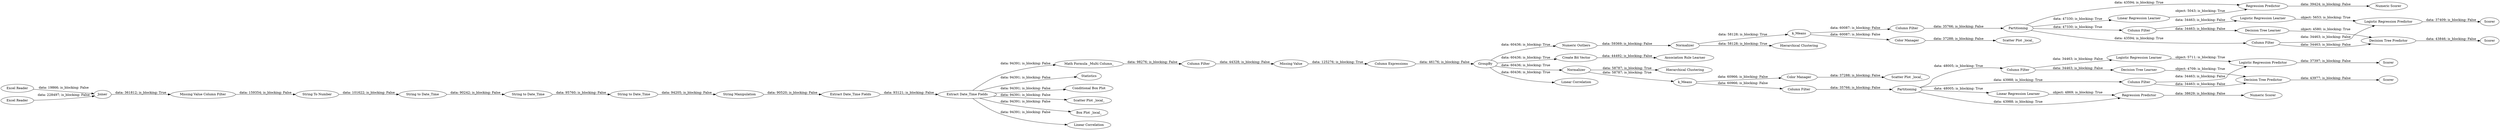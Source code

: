 digraph {
	"3838004027361401035_59" [label="Linear Regression Learner"]
	"3838004027361401035_28" [label="Math Formula _Multi Column_"]
	"3838004027361401035_2" [label="String To Number"]
	"3838004027361401035_3" [label="String to Date_Time"]
	"3838004027361401035_39" [label="Scatter Plot _local_"]
	"3838004027361401035_10" [label=Statistics]
	"3838004027361401035_45" [label="Hierarchical Clustering"]
	"3838004027361401035_49" [label=Partitioning]
	"3838004027361401035_52" [label="Numeric Scorer"]
	"3838004027361401035_68" [label=Scorer]
	"3838004027361401035_29" [label=GroupBy]
	"3838004027361401035_51" [label="Regression Predictor"]
	"3838004027361401035_36" [label="Numeric Outliers"]
	"3838004027361401035_16" [label=k_Means]
	"3838004027361401035_69" [label="Decision Tree Learner"]
	"3838004027361401035_46" [label="Association Rule Learner"]
	"3838004027361401035_60" [label="Decision Tree Learner"]
	"3838004027361401035_48" [label="Create Bit Vector"]
	"3838004027361401035_4" [label="Excel Reader"]
	"3838004027361401035_32" [label="Missing Value"]
	"3838004027361401035_61" [label="Column Filter"]
	"3838004027361401035_58" [label=Partitioning]
	"3838004027361401035_73" [label="Logistic Regression Learner"]
	"3838004027361401035_25" [label="Conditional Box Plot"]
	"3838004027361401035_57" [label="Numeric Scorer"]
	"3838004027361401035_71" [label="Logistic Regression Predictor"]
	"3838004027361401035_70" [label="Logistic Regression Learner"]
	"3838004027361401035_11" [label="Extract Date_Time Fields"]
	"3838004027361401035_1" [label="Excel Reader"]
	"3838004027361401035_43" [label=k_Means]
	"3838004027361401035_41" [label=Normalizer]
	"3838004027361401035_66" [label="Decision Tree Predictor"]
	"3838004027361401035_62" [label="Column Filter"]
	"3838004027361401035_24" [label="Scatter Plot _local_"]
	"3838004027361401035_63" [label="Decision Tree Predictor"]
	"3838004027361401035_15" [label="Hierarchical Clustering"]
	"3838004027361401035_44" [label="Scatter Plot _local_"]
	"3838004027361401035_7" [label="Missing Value Column Filter"]
	"3838004027361401035_72" [label=Scorer]
	"3838004027361401035_55" [label="Column Filter"]
	"3838004027361401035_5" [label=Joiner]
	"3838004027361401035_75" [label="Logistic Regression Predictor"]
	"3838004027361401035_42" [label="Color Manager"]
	"3838004027361401035_22" [label="Box Plot _local_"]
	"3838004027361401035_64" [label=Scorer]
	"3838004027361401035_26" [label="Linear Correlation"]
	"3838004027361401035_53" [label="Linear Correlation"]
	"3838004027361401035_67" [label="Column Filter"]
	"3838004027361401035_74" [label=Scorer]
	"3838004027361401035_27" [label="Column Filter"]
	"3838004027361401035_12" [label="Extract Date_Time Fields"]
	"3838004027361401035_14" [label="String Manipulation"]
	"3838004027361401035_40" [label="Color Manager"]
	"3838004027361401035_54" [label="Column Filter"]
	"3838004027361401035_9" [label="String to Date_Time"]
	"3838004027361401035_50" [label="Linear Regression Learner"]
	"3838004027361401035_8" [label="String to Date_Time"]
	"3838004027361401035_56" [label="Regression Predictor"]
	"3838004027361401035_38" [label=Normalizer]
	"3838004027361401035_65" [label="Column Filter"]
	"3838004027361401035_34" [label="Column Expressions"]
	"3838004027361401035_7" -> "3838004027361401035_2" [label="data: 159354; is_blocking: False"]
	"3838004027361401035_58" -> "3838004027361401035_67" [label="data: 43594; is_blocking: True"]
	"3838004027361401035_66" -> "3838004027361401035_68" [label="data: 43846; is_blocking: False"]
	"3838004027361401035_75" -> "3838004027361401035_74" [label="data: 37409; is_blocking: False"]
	"3838004027361401035_12" -> "3838004027361401035_22" [label="data: 94391; is_blocking: False"]
	"3838004027361401035_49" -> "3838004027361401035_50" [label="data: 48005; is_blocking: True"]
	"3838004027361401035_41" -> "3838004027361401035_43" [label="data: 58787; is_blocking: True"]
	"3838004027361401035_3" -> "3838004027361401035_8" [label="data: 90242; is_blocking: False"]
	"3838004027361401035_12" -> "3838004027361401035_24" [label="data: 94391; is_blocking: False"]
	"3838004027361401035_49" -> "3838004027361401035_51" [label="data: 43988; is_blocking: True"]
	"3838004027361401035_69" -> "3838004027361401035_66" [label="object: 4580; is_blocking: True"]
	"3838004027361401035_60" -> "3838004027361401035_63" [label="object: 4709; is_blocking: True"]
	"3838004027361401035_32" -> "3838004027361401035_34" [label="data: 125276; is_blocking: True"]
	"3838004027361401035_70" -> "3838004027361401035_71" [label="object: 5711; is_blocking: True"]
	"3838004027361401035_16" -> "3838004027361401035_40" [label="data: 60087; is_blocking: False"]
	"3838004027361401035_48" -> "3838004027361401035_46" [label="data: 44492; is_blocking: False"]
	"3838004027361401035_27" -> "3838004027361401035_32" [label="data: 44328; is_blocking: False"]
	"3838004027361401035_65" -> "3838004027361401035_73" [label="data: 34463; is_blocking: False"]
	"3838004027361401035_16" -> "3838004027361401035_55" [label="data: 60087; is_blocking: False"]
	"3838004027361401035_36" -> "3838004027361401035_38" [label="data: 59369; is_blocking: False"]
	"3838004027361401035_5" -> "3838004027361401035_7" [label="data: 361812; is_blocking: True"]
	"3838004027361401035_54" -> "3838004027361401035_49" [label="data: 35766; is_blocking: False"]
	"3838004027361401035_63" -> "3838004027361401035_64" [label="data: 43977; is_blocking: False"]
	"3838004027361401035_29" -> "3838004027361401035_41" [label="data: 60436; is_blocking: True"]
	"3838004027361401035_62" -> "3838004027361401035_71" [label="data: 34463; is_blocking: False"]
	"3838004027361401035_55" -> "3838004027361401035_58" [label="data: 35766; is_blocking: False"]
	"3838004027361401035_58" -> "3838004027361401035_56" [label="data: 43594; is_blocking: True"]
	"3838004027361401035_61" -> "3838004027361401035_70" [label="data: 34463; is_blocking: False"]
	"3838004027361401035_67" -> "3838004027361401035_66" [label="data: 34463; is_blocking: False"]
	"3838004027361401035_61" -> "3838004027361401035_60" [label="data: 34463; is_blocking: False"]
	"3838004027361401035_8" -> "3838004027361401035_9" [label="data: 95760; is_blocking: False"]
	"3838004027361401035_51" -> "3838004027361401035_52" [label="data: 38629; is_blocking: False"]
	"3838004027361401035_29" -> "3838004027361401035_53" [label="data: 60436; is_blocking: True"]
	"3838004027361401035_49" -> "3838004027361401035_62" [label="data: 43988; is_blocking: True"]
	"3838004027361401035_67" -> "3838004027361401035_75" [label="data: 34463; is_blocking: False"]
	"3838004027361401035_12" -> "3838004027361401035_26" [label="data: 94391; is_blocking: False"]
	"3838004027361401035_12" -> "3838004027361401035_25" [label="data: 94391; is_blocking: False"]
	"3838004027361401035_43" -> "3838004027361401035_42" [label="data: 60966; is_blocking: False"]
	"3838004027361401035_71" -> "3838004027361401035_72" [label="data: 37397; is_blocking: False"]
	"3838004027361401035_43" -> "3838004027361401035_54" [label="data: 60966; is_blocking: False"]
	"3838004027361401035_1" -> "3838004027361401035_5" [label="data: 228497; is_blocking: False"]
	"3838004027361401035_11" -> "3838004027361401035_12" [label="data: 93121; is_blocking: False"]
	"3838004027361401035_12" -> "3838004027361401035_10" [label="data: 94391; is_blocking: False"]
	"3838004027361401035_14" -> "3838004027361401035_11" [label="data: 90520; is_blocking: False"]
	"3838004027361401035_58" -> "3838004027361401035_65" [label="data: 47330; is_blocking: True"]
	"3838004027361401035_42" -> "3838004027361401035_44" [label="data: 37288; is_blocking: False"]
	"3838004027361401035_73" -> "3838004027361401035_75" [label="object: 5653; is_blocking: True"]
	"3838004027361401035_50" -> "3838004027361401035_51" [label="object: 4869; is_blocking: True"]
	"3838004027361401035_4" -> "3838004027361401035_5" [label="data: 19866; is_blocking: False"]
	"3838004027361401035_29" -> "3838004027361401035_36" [label="data: 60436; is_blocking: True"]
	"3838004027361401035_28" -> "3838004027361401035_27" [label="data: 98276; is_blocking: False"]
	"3838004027361401035_62" -> "3838004027361401035_63" [label="data: 34463; is_blocking: False"]
	"3838004027361401035_2" -> "3838004027361401035_3" [label="data: 101622; is_blocking: False"]
	"3838004027361401035_9" -> "3838004027361401035_14" [label="data: 94205; is_blocking: False"]
	"3838004027361401035_38" -> "3838004027361401035_15" [label="data: 58128; is_blocking: True"]
	"3838004027361401035_49" -> "3838004027361401035_61" [label="data: 48005; is_blocking: True"]
	"3838004027361401035_29" -> "3838004027361401035_48" [label="data: 60436; is_blocking: True"]
	"3838004027361401035_34" -> "3838004027361401035_29" [label="data: 46176; is_blocking: False"]
	"3838004027361401035_40" -> "3838004027361401035_39" [label="data: 37288; is_blocking: False"]
	"3838004027361401035_59" -> "3838004027361401035_56" [label="object: 5043; is_blocking: True"]
	"3838004027361401035_58" -> "3838004027361401035_59" [label="data: 47330; is_blocking: True"]
	"3838004027361401035_65" -> "3838004027361401035_69" [label="data: 34463; is_blocking: False"]
	"3838004027361401035_12" -> "3838004027361401035_28" [label="data: 94391; is_blocking: False"]
	"3838004027361401035_41" -> "3838004027361401035_45" [label="data: 58787; is_blocking: True"]
	"3838004027361401035_56" -> "3838004027361401035_57" [label="data: 39424; is_blocking: False"]
	"3838004027361401035_38" -> "3838004027361401035_16" [label="data: 58128; is_blocking: True"]
	rankdir=LR
}
